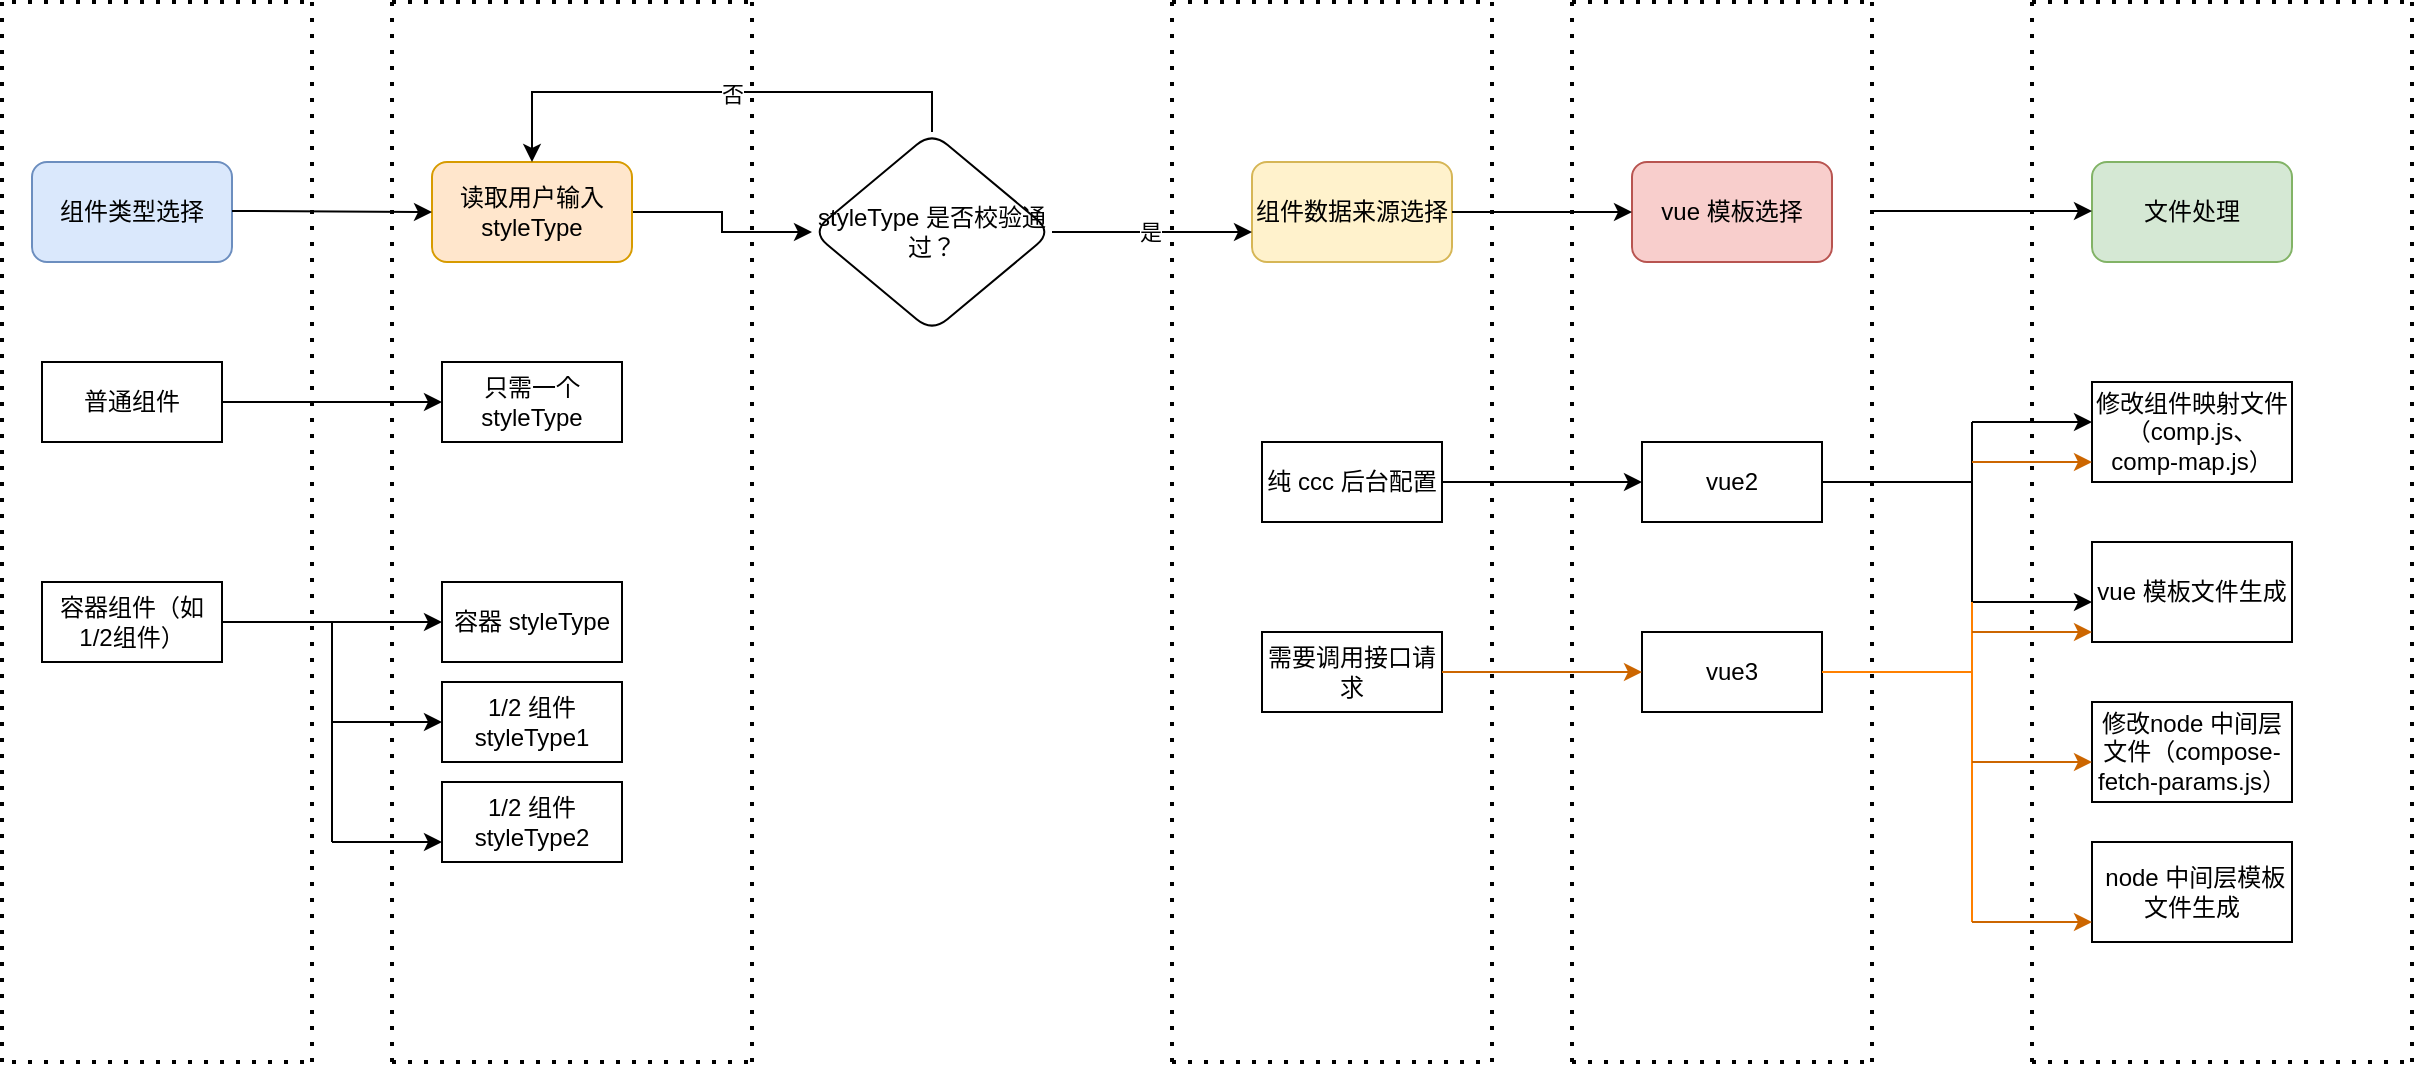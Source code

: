 <mxfile version="24.0.4" type="github">
  <diagram name="第 1 页" id="nZ5P9JgprlROd_DMYqhF">
    <mxGraphModel dx="1434" dy="1989" grid="1" gridSize="10" guides="1" tooltips="1" connect="1" arrows="1" fold="1" page="1" pageScale="1" pageWidth="827" pageHeight="1169" math="0" shadow="0">
      <root>
        <mxCell id="0" />
        <mxCell id="1" parent="0" />
        <mxCell id="st4u0LhpeWEDfGhNjk42-1" value="组件类型选择" style="rounded=1;whiteSpace=wrap;html=1;fillColor=#dae8fc;strokeColor=#6c8ebf;" parent="1" vertex="1">
          <mxGeometry x="40" y="40" width="100" height="50" as="geometry" />
        </mxCell>
        <mxCell id="st4u0LhpeWEDfGhNjk42-23" value="" style="edgeStyle=orthogonalEdgeStyle;rounded=0;orthogonalLoop=1;jettySize=auto;html=1;" parent="1" source="st4u0LhpeWEDfGhNjk42-7" target="st4u0LhpeWEDfGhNjk42-22" edge="1">
          <mxGeometry relative="1" as="geometry" />
        </mxCell>
        <mxCell id="st4u0LhpeWEDfGhNjk42-7" value="读取用户输入 styleType" style="rounded=1;whiteSpace=wrap;html=1;fillColor=#ffe6cc;strokeColor=#d79b00;" parent="1" vertex="1">
          <mxGeometry x="240" y="40" width="100" height="50" as="geometry" />
        </mxCell>
        <mxCell id="st4u0LhpeWEDfGhNjk42-8" value="组件数据来源选择" style="rounded=1;whiteSpace=wrap;html=1;fillColor=#fff2cc;strokeColor=#d6b656;" parent="1" vertex="1">
          <mxGeometry x="650" y="40" width="100" height="50" as="geometry" />
        </mxCell>
        <mxCell id="st4u0LhpeWEDfGhNjk42-16" style="edgeStyle=orthogonalEdgeStyle;rounded=0;orthogonalLoop=1;jettySize=auto;html=1;exitX=1;exitY=0.5;exitDx=0;exitDy=0;entryX=0;entryY=0.5;entryDx=0;entryDy=0;" parent="1" source="st4u0LhpeWEDfGhNjk42-10" target="st4u0LhpeWEDfGhNjk42-12" edge="1">
          <mxGeometry relative="1" as="geometry" />
        </mxCell>
        <mxCell id="st4u0LhpeWEDfGhNjk42-10" value="普通组件" style="rounded=0;whiteSpace=wrap;html=1;" parent="1" vertex="1">
          <mxGeometry x="45" y="140" width="90" height="40" as="geometry" />
        </mxCell>
        <mxCell id="st4u0LhpeWEDfGhNjk42-17" style="edgeStyle=orthogonalEdgeStyle;rounded=0;orthogonalLoop=1;jettySize=auto;html=1;exitX=1;exitY=0.5;exitDx=0;exitDy=0;entryX=0;entryY=0.5;entryDx=0;entryDy=0;" parent="1" source="st4u0LhpeWEDfGhNjk42-11" target="st4u0LhpeWEDfGhNjk42-13" edge="1">
          <mxGeometry relative="1" as="geometry">
            <Array as="points">
              <mxPoint x="190" y="270" />
              <mxPoint x="190" y="270" />
            </Array>
          </mxGeometry>
        </mxCell>
        <mxCell id="st4u0LhpeWEDfGhNjk42-11" value="容器组件（如1/2组件）" style="rounded=0;whiteSpace=wrap;html=1;" parent="1" vertex="1">
          <mxGeometry x="45" y="250" width="90" height="40" as="geometry" />
        </mxCell>
        <mxCell id="st4u0LhpeWEDfGhNjk42-12" value="只需一个 styleType" style="rounded=0;whiteSpace=wrap;html=1;" parent="1" vertex="1">
          <mxGeometry x="245" y="140" width="90" height="40" as="geometry" />
        </mxCell>
        <mxCell id="st4u0LhpeWEDfGhNjk42-13" value="容器 styleType" style="rounded=0;whiteSpace=wrap;html=1;" parent="1" vertex="1">
          <mxGeometry x="245" y="250" width="90" height="40" as="geometry" />
        </mxCell>
        <mxCell id="st4u0LhpeWEDfGhNjk42-14" value="1/2 组件 styleType1" style="rounded=0;whiteSpace=wrap;html=1;" parent="1" vertex="1">
          <mxGeometry x="245" y="300" width="90" height="40" as="geometry" />
        </mxCell>
        <mxCell id="st4u0LhpeWEDfGhNjk42-15" value="1/2 组件 styleType2" style="rounded=0;whiteSpace=wrap;html=1;" parent="1" vertex="1">
          <mxGeometry x="245" y="350" width="90" height="40" as="geometry" />
        </mxCell>
        <mxCell id="st4u0LhpeWEDfGhNjk42-19" value="" style="endArrow=none;html=1;rounded=0;" parent="1" edge="1">
          <mxGeometry width="50" height="50" relative="1" as="geometry">
            <mxPoint x="190" y="380" as="sourcePoint" />
            <mxPoint x="190" y="270" as="targetPoint" />
          </mxGeometry>
        </mxCell>
        <mxCell id="st4u0LhpeWEDfGhNjk42-20" value="" style="endArrow=classic;html=1;rounded=0;" parent="1" target="st4u0LhpeWEDfGhNjk42-14" edge="1">
          <mxGeometry width="50" height="50" relative="1" as="geometry">
            <mxPoint x="190" y="320" as="sourcePoint" />
            <mxPoint x="360" y="300" as="targetPoint" />
          </mxGeometry>
        </mxCell>
        <mxCell id="st4u0LhpeWEDfGhNjk42-21" value="" style="endArrow=classic;html=1;rounded=0;" parent="1" edge="1">
          <mxGeometry width="50" height="50" relative="1" as="geometry">
            <mxPoint x="190" y="380" as="sourcePoint" />
            <mxPoint x="245" y="380" as="targetPoint" />
          </mxGeometry>
        </mxCell>
        <mxCell id="st4u0LhpeWEDfGhNjk42-24" style="edgeStyle=orthogonalEdgeStyle;rounded=0;orthogonalLoop=1;jettySize=auto;html=1;exitX=1;exitY=0.5;exitDx=0;exitDy=0;" parent="1" source="st4u0LhpeWEDfGhNjk42-22" edge="1">
          <mxGeometry relative="1" as="geometry">
            <mxPoint x="650" y="75" as="targetPoint" />
          </mxGeometry>
        </mxCell>
        <mxCell id="st4u0LhpeWEDfGhNjk42-25" value="是" style="edgeLabel;html=1;align=center;verticalAlign=middle;resizable=0;points=[];" parent="st4u0LhpeWEDfGhNjk42-24" vertex="1" connectable="0">
          <mxGeometry x="-0.025" relative="1" as="geometry">
            <mxPoint as="offset" />
          </mxGeometry>
        </mxCell>
        <mxCell id="st4u0LhpeWEDfGhNjk42-26" style="edgeStyle=orthogonalEdgeStyle;rounded=0;orthogonalLoop=1;jettySize=auto;html=1;exitX=0.5;exitY=0;exitDx=0;exitDy=0;entryX=0.5;entryY=0;entryDx=0;entryDy=0;" parent="1" source="st4u0LhpeWEDfGhNjk42-22" target="st4u0LhpeWEDfGhNjk42-7" edge="1">
          <mxGeometry relative="1" as="geometry" />
        </mxCell>
        <mxCell id="st4u0LhpeWEDfGhNjk42-27" value="否" style="edgeLabel;html=1;align=center;verticalAlign=middle;resizable=0;points=[];" parent="st4u0LhpeWEDfGhNjk42-26" vertex="1" connectable="0">
          <mxGeometry x="-0.059" y="1" relative="1" as="geometry">
            <mxPoint as="offset" />
          </mxGeometry>
        </mxCell>
        <mxCell id="st4u0LhpeWEDfGhNjk42-22" value="styleType 是否校验通过？" style="rhombus;whiteSpace=wrap;html=1;rounded=1;" parent="1" vertex="1">
          <mxGeometry x="430" y="25" width="120" height="100" as="geometry" />
        </mxCell>
        <mxCell id="st4u0LhpeWEDfGhNjk42-28" value="纯 ccc 后台配置" style="rounded=0;whiteSpace=wrap;html=1;" parent="1" vertex="1">
          <mxGeometry x="655" y="180" width="90" height="40" as="geometry" />
        </mxCell>
        <mxCell id="st4u0LhpeWEDfGhNjk42-29" value="需要调用接口请求" style="rounded=0;whiteSpace=wrap;html=1;" parent="1" vertex="1">
          <mxGeometry x="655" y="275" width="90" height="40" as="geometry" />
        </mxCell>
        <mxCell id="st4u0LhpeWEDfGhNjk42-31" value="vue 模板选择" style="rounded=1;whiteSpace=wrap;html=1;fillColor=#f8cecc;strokeColor=#b85450;" parent="1" vertex="1">
          <mxGeometry x="840" y="40" width="100" height="50" as="geometry" />
        </mxCell>
        <mxCell id="st4u0LhpeWEDfGhNjk42-33" value="修改组件映射文件（comp.js、comp-map.js）" style="rounded=0;whiteSpace=wrap;html=1;" parent="1" vertex="1">
          <mxGeometry x="1070" y="150" width="100" height="50" as="geometry" />
        </mxCell>
        <mxCell id="st4u0LhpeWEDfGhNjk42-34" value="修改node 中间层文件（compose-fetch-params.js）" style="rounded=0;whiteSpace=wrap;html=1;" parent="1" vertex="1">
          <mxGeometry x="1070" y="310" width="100" height="50" as="geometry" />
        </mxCell>
        <mxCell id="st4u0LhpeWEDfGhNjk42-35" value="vue 模板文件生成" style="rounded=0;whiteSpace=wrap;html=1;" parent="1" vertex="1">
          <mxGeometry x="1070" y="230" width="100" height="50" as="geometry" />
        </mxCell>
        <mxCell id="st4u0LhpeWEDfGhNjk42-36" value="&amp;nbsp;node 中间层模板文件生成" style="rounded=0;whiteSpace=wrap;html=1;" parent="1" vertex="1">
          <mxGeometry x="1070" y="380" width="100" height="50" as="geometry" />
        </mxCell>
        <mxCell id="st4u0LhpeWEDfGhNjk42-37" value="" style="endArrow=classic;html=1;rounded=0;" parent="1" edge="1">
          <mxGeometry width="50" height="50" relative="1" as="geometry">
            <mxPoint x="1010" y="170" as="sourcePoint" />
            <mxPoint x="1070" y="170" as="targetPoint" />
          </mxGeometry>
        </mxCell>
        <mxCell id="st4u0LhpeWEDfGhNjk42-38" value="" style="endArrow=none;html=1;rounded=0;exitX=1;exitY=0.5;exitDx=0;exitDy=0;" parent="1" edge="1" source="iRG5HExcWIR63KzaYXvS-7">
          <mxGeometry width="50" height="50" relative="1" as="geometry">
            <mxPoint x="955" y="200" as="sourcePoint" />
            <mxPoint x="1010" y="200" as="targetPoint" />
          </mxGeometry>
        </mxCell>
        <mxCell id="st4u0LhpeWEDfGhNjk42-40" value="" style="endArrow=none;html=1;rounded=0;" parent="1" edge="1">
          <mxGeometry width="50" height="50" relative="1" as="geometry">
            <mxPoint x="1010" y="200" as="sourcePoint" />
            <mxPoint x="1010" y="170" as="targetPoint" />
          </mxGeometry>
        </mxCell>
        <mxCell id="st4u0LhpeWEDfGhNjk42-41" value="" style="endArrow=none;html=1;rounded=0;" parent="1" edge="1">
          <mxGeometry width="50" height="50" relative="1" as="geometry">
            <mxPoint x="1010" y="260" as="sourcePoint" />
            <mxPoint x="1010" y="200" as="targetPoint" />
          </mxGeometry>
        </mxCell>
        <mxCell id="st4u0LhpeWEDfGhNjk42-42" value="" style="endArrow=classic;html=1;rounded=0;" parent="1" edge="1">
          <mxGeometry width="50" height="50" relative="1" as="geometry">
            <mxPoint x="1010" y="260" as="sourcePoint" />
            <mxPoint x="1070" y="260" as="targetPoint" />
          </mxGeometry>
        </mxCell>
        <mxCell id="st4u0LhpeWEDfGhNjk42-44" value="" style="endArrow=none;html=1;rounded=0;strokeColor=#FF8000;" parent="1" edge="1">
          <mxGeometry width="50" height="50" relative="1" as="geometry">
            <mxPoint x="1010" y="420" as="sourcePoint" />
            <mxPoint x="1010" y="260" as="targetPoint" />
          </mxGeometry>
        </mxCell>
        <mxCell id="st4u0LhpeWEDfGhNjk42-45" value="" style="endArrow=classic;html=1;rounded=0;strokeColor=#CC6600;" parent="1" edge="1">
          <mxGeometry width="50" height="50" relative="1" as="geometry">
            <mxPoint x="1010" y="275" as="sourcePoint" />
            <mxPoint x="1070" y="275" as="targetPoint" />
          </mxGeometry>
        </mxCell>
        <mxCell id="st4u0LhpeWEDfGhNjk42-46" value="" style="endArrow=classic;html=1;rounded=0;strokeColor=#CC6600;" parent="1" edge="1">
          <mxGeometry width="50" height="50" relative="1" as="geometry">
            <mxPoint x="1010" y="190" as="sourcePoint" />
            <mxPoint x="1070" y="190" as="targetPoint" />
          </mxGeometry>
        </mxCell>
        <mxCell id="st4u0LhpeWEDfGhNjk42-47" value="" style="endArrow=classic;html=1;rounded=0;strokeColor=#CC6600;" parent="1" edge="1">
          <mxGeometry width="50" height="50" relative="1" as="geometry">
            <mxPoint x="1010" y="340" as="sourcePoint" />
            <mxPoint x="1070" y="340" as="targetPoint" />
          </mxGeometry>
        </mxCell>
        <mxCell id="st4u0LhpeWEDfGhNjk42-48" value="" style="endArrow=classic;html=1;rounded=0;strokeColor=#CC6600;" parent="1" edge="1">
          <mxGeometry width="50" height="50" relative="1" as="geometry">
            <mxPoint x="1010" y="420" as="sourcePoint" />
            <mxPoint x="1070" y="420" as="targetPoint" />
          </mxGeometry>
        </mxCell>
        <mxCell id="st4u0LhpeWEDfGhNjk42-49" value="" style="endArrow=classic;html=1;rounded=0;exitX=1;exitY=0.5;exitDx=0;exitDy=0;" parent="1" source="st4u0LhpeWEDfGhNjk42-8" edge="1">
          <mxGeometry width="50" height="50" relative="1" as="geometry">
            <mxPoint x="767" y="64.5" as="sourcePoint" />
            <mxPoint x="840" y="65" as="targetPoint" />
          </mxGeometry>
        </mxCell>
        <mxCell id="st4u0LhpeWEDfGhNjk42-50" value="" style="endArrow=classic;html=1;rounded=0;exitX=1;exitY=0.5;exitDx=0;exitDy=0;entryX=0;entryY=0.5;entryDx=0;entryDy=0;" parent="1" target="st4u0LhpeWEDfGhNjk42-7" edge="1">
          <mxGeometry width="50" height="50" relative="1" as="geometry">
            <mxPoint x="140" y="64.5" as="sourcePoint" />
            <mxPoint x="250" y="64.5" as="targetPoint" />
          </mxGeometry>
        </mxCell>
        <mxCell id="st4u0LhpeWEDfGhNjk42-51" value="" style="endArrow=none;dashed=1;html=1;dashPattern=1 3;strokeWidth=2;rounded=0;" parent="1" edge="1">
          <mxGeometry width="50" height="50" relative="1" as="geometry">
            <mxPoint x="25" y="490" as="sourcePoint" />
            <mxPoint x="25" y="-40" as="targetPoint" />
          </mxGeometry>
        </mxCell>
        <mxCell id="st4u0LhpeWEDfGhNjk42-52" value="" style="endArrow=none;dashed=1;html=1;dashPattern=1 3;strokeWidth=2;rounded=0;" parent="1" edge="1">
          <mxGeometry width="50" height="50" relative="1" as="geometry">
            <mxPoint x="180" y="490" as="sourcePoint" />
            <mxPoint x="180" y="-40" as="targetPoint" />
          </mxGeometry>
        </mxCell>
        <mxCell id="st4u0LhpeWEDfGhNjk42-53" value="" style="endArrow=none;dashed=1;html=1;dashPattern=1 3;strokeWidth=2;rounded=0;" parent="1" edge="1">
          <mxGeometry width="50" height="50" relative="1" as="geometry">
            <mxPoint x="220" y="490" as="sourcePoint" />
            <mxPoint x="220" y="-40" as="targetPoint" />
          </mxGeometry>
        </mxCell>
        <mxCell id="st4u0LhpeWEDfGhNjk42-54" value="" style="endArrow=none;dashed=1;html=1;dashPattern=1 3;strokeWidth=2;rounded=0;" parent="1" edge="1">
          <mxGeometry width="50" height="50" relative="1" as="geometry">
            <mxPoint x="400" y="490" as="sourcePoint" />
            <mxPoint x="400" y="-40" as="targetPoint" />
          </mxGeometry>
        </mxCell>
        <mxCell id="st4u0LhpeWEDfGhNjk42-55" value="" style="endArrow=none;dashed=1;html=1;dashPattern=1 3;strokeWidth=2;rounded=0;" parent="1" edge="1">
          <mxGeometry width="50" height="50" relative="1" as="geometry">
            <mxPoint x="610" y="490" as="sourcePoint" />
            <mxPoint x="610" y="-40" as="targetPoint" />
          </mxGeometry>
        </mxCell>
        <mxCell id="st4u0LhpeWEDfGhNjk42-56" value="" style="endArrow=none;dashed=1;html=1;dashPattern=1 3;strokeWidth=2;rounded=0;" parent="1" edge="1">
          <mxGeometry width="50" height="50" relative="1" as="geometry">
            <mxPoint x="770" y="490" as="sourcePoint" />
            <mxPoint x="770" y="-40" as="targetPoint" />
          </mxGeometry>
        </mxCell>
        <mxCell id="st4u0LhpeWEDfGhNjk42-57" value="" style="endArrow=none;dashed=1;html=1;dashPattern=1 3;strokeWidth=2;rounded=0;" parent="1" edge="1">
          <mxGeometry width="50" height="50" relative="1" as="geometry">
            <mxPoint x="1230" y="490" as="sourcePoint" />
            <mxPoint x="1230" y="-40" as="targetPoint" />
          </mxGeometry>
        </mxCell>
        <mxCell id="st4u0LhpeWEDfGhNjk42-58" value="" style="endArrow=none;dashed=1;html=1;dashPattern=1 3;strokeWidth=2;rounded=0;" parent="1" edge="1">
          <mxGeometry width="50" height="50" relative="1" as="geometry">
            <mxPoint x="30" y="490" as="sourcePoint" />
            <mxPoint x="180" y="490" as="targetPoint" />
          </mxGeometry>
        </mxCell>
        <mxCell id="st4u0LhpeWEDfGhNjk42-59" value="" style="endArrow=none;dashed=1;html=1;dashPattern=1 3;strokeWidth=2;rounded=0;" parent="1" edge="1">
          <mxGeometry width="50" height="50" relative="1" as="geometry">
            <mxPoint x="30" y="-40" as="sourcePoint" />
            <mxPoint x="180" y="-40" as="targetPoint" />
          </mxGeometry>
        </mxCell>
        <mxCell id="st4u0LhpeWEDfGhNjk42-60" value="" style="endArrow=none;dashed=1;html=1;dashPattern=1 3;strokeWidth=2;rounded=0;" parent="1" edge="1">
          <mxGeometry width="50" height="50" relative="1" as="geometry">
            <mxPoint x="220" y="-40" as="sourcePoint" />
            <mxPoint x="400" y="-40" as="targetPoint" />
          </mxGeometry>
        </mxCell>
        <mxCell id="st4u0LhpeWEDfGhNjk42-61" value="" style="endArrow=none;dashed=1;html=1;dashPattern=1 3;strokeWidth=2;rounded=0;" parent="1" edge="1">
          <mxGeometry width="50" height="50" relative="1" as="geometry">
            <mxPoint x="220" y="490" as="sourcePoint" />
            <mxPoint x="400" y="490" as="targetPoint" />
          </mxGeometry>
        </mxCell>
        <mxCell id="st4u0LhpeWEDfGhNjk42-65" value="" style="endArrow=none;dashed=1;html=1;dashPattern=1 3;strokeWidth=2;rounded=0;" parent="1" edge="1">
          <mxGeometry width="50" height="50" relative="1" as="geometry">
            <mxPoint x="610" y="-40" as="sourcePoint" />
            <mxPoint x="770" y="-40" as="targetPoint" />
          </mxGeometry>
        </mxCell>
        <mxCell id="st4u0LhpeWEDfGhNjk42-66" value="" style="endArrow=none;dashed=1;html=1;dashPattern=1 3;strokeWidth=2;rounded=0;" parent="1" edge="1">
          <mxGeometry width="50" height="50" relative="1" as="geometry">
            <mxPoint x="610" y="490" as="sourcePoint" />
            <mxPoint x="770" y="490" as="targetPoint" />
          </mxGeometry>
        </mxCell>
        <mxCell id="st4u0LhpeWEDfGhNjk42-67" value="" style="endArrow=none;dashed=1;html=1;dashPattern=1 3;strokeWidth=2;rounded=0;" parent="1" edge="1">
          <mxGeometry width="50" height="50" relative="1" as="geometry">
            <mxPoint x="1040" y="490" as="sourcePoint" />
            <mxPoint x="1040" y="-40" as="targetPoint" />
          </mxGeometry>
        </mxCell>
        <mxCell id="st4u0LhpeWEDfGhNjk42-68" value="" style="endArrow=none;dashed=1;html=1;dashPattern=1 3;strokeWidth=2;rounded=0;" parent="1" edge="1">
          <mxGeometry width="50" height="50" relative="1" as="geometry">
            <mxPoint x="1040" y="-40" as="sourcePoint" />
            <mxPoint x="1230" y="-40" as="targetPoint" />
          </mxGeometry>
        </mxCell>
        <mxCell id="st4u0LhpeWEDfGhNjk42-69" value="" style="endArrow=none;dashed=1;html=1;dashPattern=1 3;strokeWidth=2;rounded=0;" parent="1" edge="1">
          <mxGeometry width="50" height="50" relative="1" as="geometry">
            <mxPoint x="1040" y="490" as="sourcePoint" />
            <mxPoint x="1230" y="490" as="targetPoint" />
          </mxGeometry>
        </mxCell>
        <mxCell id="iRG5HExcWIR63KzaYXvS-1" value="文件处理" style="rounded=1;whiteSpace=wrap;html=1;fillColor=#d5e8d4;strokeColor=#82b366;" vertex="1" parent="1">
          <mxGeometry x="1070" y="40" width="100" height="50" as="geometry" />
        </mxCell>
        <mxCell id="iRG5HExcWIR63KzaYXvS-2" value="" style="endArrow=classic;html=1;rounded=0;exitX=1;exitY=0.5;exitDx=0;exitDy=0;entryX=0;entryY=0.5;entryDx=0;entryDy=0;" edge="1" parent="1">
          <mxGeometry width="50" height="50" relative="1" as="geometry">
            <mxPoint x="960" y="64.5" as="sourcePoint" />
            <mxPoint x="1070" y="64.5" as="targetPoint" />
          </mxGeometry>
        </mxCell>
        <mxCell id="iRG5HExcWIR63KzaYXvS-3" value="" style="endArrow=none;dashed=1;html=1;dashPattern=1 3;strokeWidth=2;rounded=0;" edge="1" parent="1">
          <mxGeometry width="50" height="50" relative="1" as="geometry">
            <mxPoint x="810" y="490" as="sourcePoint" />
            <mxPoint x="810" y="-40" as="targetPoint" />
          </mxGeometry>
        </mxCell>
        <mxCell id="iRG5HExcWIR63KzaYXvS-4" value="" style="endArrow=none;dashed=1;html=1;dashPattern=1 3;strokeWidth=2;rounded=0;" edge="1" parent="1">
          <mxGeometry width="50" height="50" relative="1" as="geometry">
            <mxPoint x="960" y="490" as="sourcePoint" />
            <mxPoint x="960" y="-40" as="targetPoint" />
          </mxGeometry>
        </mxCell>
        <mxCell id="iRG5HExcWIR63KzaYXvS-5" value="" style="endArrow=none;dashed=1;html=1;dashPattern=1 3;strokeWidth=2;rounded=0;" edge="1" parent="1">
          <mxGeometry width="50" height="50" relative="1" as="geometry">
            <mxPoint x="810" y="-40" as="sourcePoint" />
            <mxPoint x="960" y="-40" as="targetPoint" />
          </mxGeometry>
        </mxCell>
        <mxCell id="iRG5HExcWIR63KzaYXvS-6" value="" style="endArrow=none;dashed=1;html=1;dashPattern=1 3;strokeWidth=2;rounded=0;" edge="1" parent="1">
          <mxGeometry width="50" height="50" relative="1" as="geometry">
            <mxPoint x="810" y="490" as="sourcePoint" />
            <mxPoint x="960" y="490" as="targetPoint" />
          </mxGeometry>
        </mxCell>
        <mxCell id="iRG5HExcWIR63KzaYXvS-7" value="vue2" style="rounded=0;whiteSpace=wrap;html=1;" vertex="1" parent="1">
          <mxGeometry x="845" y="180" width="90" height="40" as="geometry" />
        </mxCell>
        <mxCell id="iRG5HExcWIR63KzaYXvS-8" value="vue3" style="rounded=0;whiteSpace=wrap;html=1;" vertex="1" parent="1">
          <mxGeometry x="845" y="275" width="90" height="40" as="geometry" />
        </mxCell>
        <mxCell id="iRG5HExcWIR63KzaYXvS-10" value="" style="endArrow=classic;html=1;rounded=0;exitX=1;exitY=0.5;exitDx=0;exitDy=0;entryX=0;entryY=0.5;entryDx=0;entryDy=0;" edge="1" parent="1" target="iRG5HExcWIR63KzaYXvS-7">
          <mxGeometry width="50" height="50" relative="1" as="geometry">
            <mxPoint x="745" y="200" as="sourcePoint" />
            <mxPoint x="840" y="200" as="targetPoint" />
          </mxGeometry>
        </mxCell>
        <mxCell id="iRG5HExcWIR63KzaYXvS-11" value="" style="endArrow=classic;html=1;rounded=0;strokeColor=#CC6600;entryX=0;entryY=0.5;entryDx=0;entryDy=0;exitX=1;exitY=0.5;exitDx=0;exitDy=0;" edge="1" parent="1" source="st4u0LhpeWEDfGhNjk42-29" target="iRG5HExcWIR63KzaYXvS-8">
          <mxGeometry width="50" height="50" relative="1" as="geometry">
            <mxPoint x="750" y="295" as="sourcePoint" />
            <mxPoint x="805" y="300" as="targetPoint" />
          </mxGeometry>
        </mxCell>
        <mxCell id="iRG5HExcWIR63KzaYXvS-12" value="" style="endArrow=none;html=1;rounded=0;strokeColor=#FF8000;entryX=1;entryY=0.5;entryDx=0;entryDy=0;entryPerimeter=0;" edge="1" parent="1" target="iRG5HExcWIR63KzaYXvS-8">
          <mxGeometry width="50" height="50" relative="1" as="geometry">
            <mxPoint x="1010" y="295" as="sourcePoint" />
            <mxPoint x="940" y="300" as="targetPoint" />
          </mxGeometry>
        </mxCell>
      </root>
    </mxGraphModel>
  </diagram>
</mxfile>
